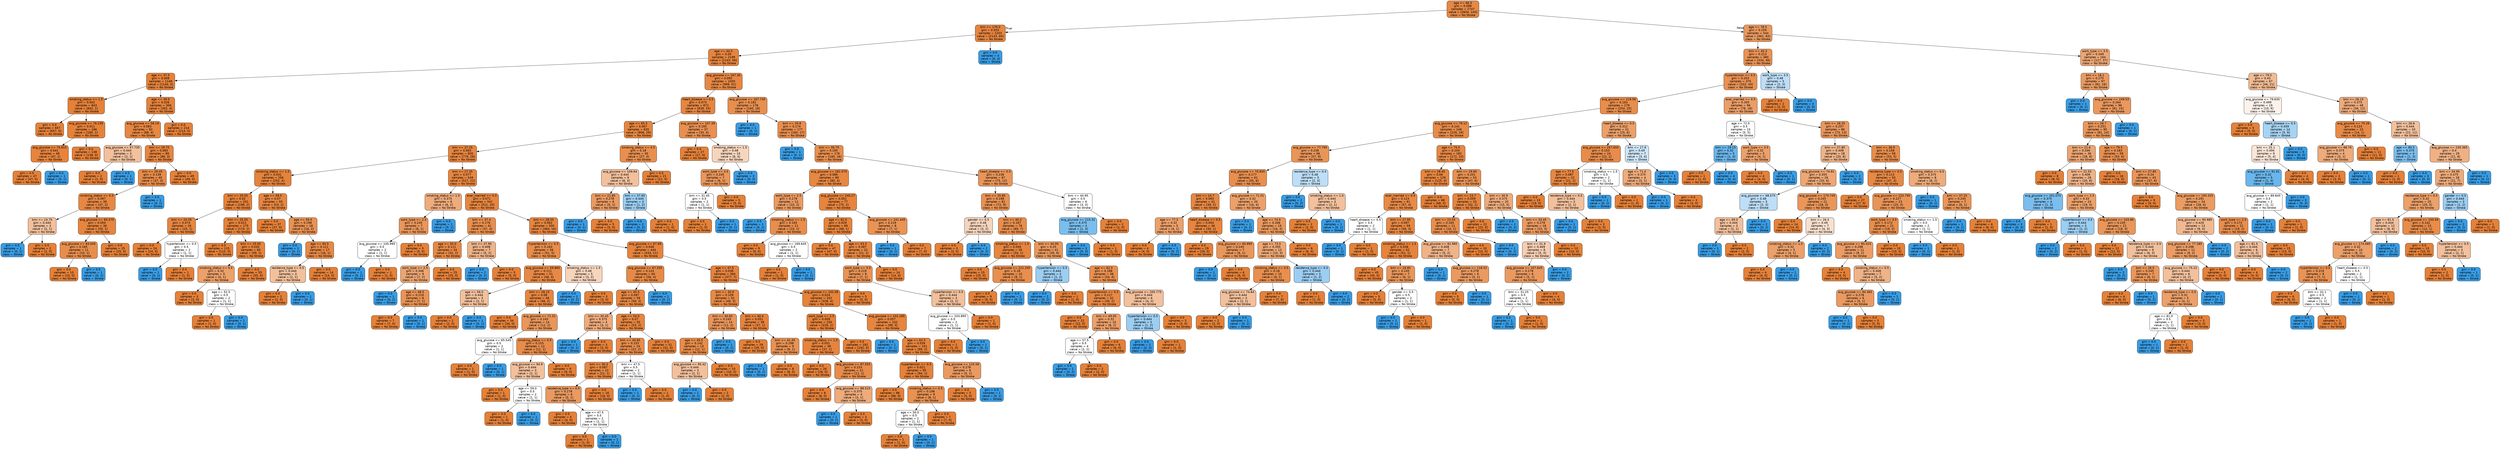 digraph Tree {
node [shape=box, style="filled, rounded", color="black", fontname="helvetica"] ;
edge [fontname="helvetica"] ;
0 [label="age <= 66.5\ngini = 0.099\nsamples = 2747\nvalue = [2604, 143]\nclass = No Stroke", fillcolor="#e68844"] ;
1 [label="bmi <= 176.0\ngini = 0.053\nsamples = 2203\nvalue = [2143, 60]\nclass = No Stroke", fillcolor="#e6853f"] ;
0 -> 1 [labeldistance=2.5, labelangle=45, headlabel="True"] ;
2 [label="age <= 44.5\ngini = 0.05\nsamples = 2199\nvalue = [2143, 56]\nclass = No Stroke", fillcolor="#e6843e"] ;
1 -> 2 ;
3 [label="age <= 37.5\ngini = 0.009\nsamples = 1149\nvalue = [1144, 5]\nclass = No Stroke", fillcolor="#e5823a"] ;
2 -> 3 ;
4 [label="smoking_status <= 1.5\ngini = 0.002\nsamples = 843\nvalue = [842, 1]\nclass = No Stroke", fillcolor="#e58139"] ;
3 -> 4 ;
5 [label="gini = 0.0\nsamples = 657\nvalue = [657, 0]\nclass = No Stroke", fillcolor="#e58139"] ;
4 -> 5 ;
6 [label="avg_glucose <= 76.235\ngini = 0.011\nsamples = 186\nvalue = [185, 1]\nclass = No Stroke", fillcolor="#e5823a"] ;
4 -> 6 ;
7 [label="avg_glucose <= 75.815\ngini = 0.041\nsamples = 48\nvalue = [47, 1]\nclass = No Stroke", fillcolor="#e6843d"] ;
6 -> 7 ;
8 [label="gini = 0.0\nsamples = 47\nvalue = [47, 0]\nclass = No Stroke", fillcolor="#e58139"] ;
7 -> 8 ;
9 [label="gini = 0.0\nsamples = 1\nvalue = [0, 1]\nclass = Stroke", fillcolor="#399de5"] ;
7 -> 9 ;
10 [label="gini = 0.0\nsamples = 138\nvalue = [138, 0]\nclass = No Stroke", fillcolor="#e58139"] ;
6 -> 10 ;
11 [label="age <= 39.5\ngini = 0.026\nsamples = 306\nvalue = [302, 4]\nclass = No Stroke", fillcolor="#e5833c"] ;
3 -> 11 ;
12 [label="avg_glucose <= 58.19\ngini = 0.083\nsamples = 92\nvalue = [88, 4]\nclass = No Stroke", fillcolor="#e68742"] ;
11 -> 12 ;
13 [label="avg_glucose <= 57.735\ngini = 0.444\nsamples = 3\nvalue = [2, 1]\nclass = No Stroke", fillcolor="#f2c09c"] ;
12 -> 13 ;
14 [label="gini = 0.0\nsamples = 2\nvalue = [2, 0]\nclass = No Stroke", fillcolor="#e58139"] ;
13 -> 14 ;
15 [label="gini = 0.0\nsamples = 1\nvalue = [0, 1]\nclass = Stroke", fillcolor="#399de5"] ;
13 -> 15 ;
16 [label="bmi <= 29.75\ngini = 0.065\nsamples = 89\nvalue = [86, 3]\nclass = No Stroke", fillcolor="#e68540"] ;
12 -> 16 ;
17 [label="bmi <= 29.45\ngini = 0.139\nsamples = 40\nvalue = [37, 3]\nclass = No Stroke", fillcolor="#e78b49"] ;
16 -> 17 ;
18 [label="smoking_status <= 0.5\ngini = 0.097\nsamples = 39\nvalue = [37, 2]\nclass = No Stroke", fillcolor="#e68844"] ;
17 -> 18 ;
19 [label="bmi <= 24.75\ngini = 0.444\nsamples = 3\nvalue = [2, 1]\nclass = No Stroke", fillcolor="#f2c09c"] ;
18 -> 19 ;
20 [label="gini = 0.0\nsamples = 1\nvalue = [0, 1]\nclass = Stroke", fillcolor="#399de5"] ;
19 -> 20 ;
21 [label="gini = 0.0\nsamples = 2\nvalue = [2, 0]\nclass = No Stroke", fillcolor="#e58139"] ;
19 -> 21 ;
22 [label="avg_glucose <= 83.375\ngini = 0.054\nsamples = 36\nvalue = [35, 1]\nclass = No Stroke", fillcolor="#e6853f"] ;
18 -> 22 ;
23 [label="avg_glucose <= 83.045\ngini = 0.165\nsamples = 11\nvalue = [10, 1]\nclass = No Stroke", fillcolor="#e88e4d"] ;
22 -> 23 ;
24 [label="gini = 0.0\nsamples = 10\nvalue = [10, 0]\nclass = No Stroke", fillcolor="#e58139"] ;
23 -> 24 ;
25 [label="gini = 0.0\nsamples = 1\nvalue = [0, 1]\nclass = Stroke", fillcolor="#399de5"] ;
23 -> 25 ;
26 [label="gini = 0.0\nsamples = 25\nvalue = [25, 0]\nclass = No Stroke", fillcolor="#e58139"] ;
22 -> 26 ;
27 [label="gini = 0.0\nsamples = 1\nvalue = [0, 1]\nclass = Stroke", fillcolor="#399de5"] ;
17 -> 27 ;
28 [label="gini = 0.0\nsamples = 49\nvalue = [49, 0]\nclass = No Stroke", fillcolor="#e58139"] ;
16 -> 28 ;
29 [label="gini = 0.0\nsamples = 214\nvalue = [214, 0]\nclass = No Stroke", fillcolor="#e58139"] ;
11 -> 29 ;
30 [label="avg_glucose <= 167.36\ngini = 0.092\nsamples = 1050\nvalue = [999, 51]\nclass = No Stroke", fillcolor="#e68743"] ;
2 -> 30 ;
31 [label="heart_disease <= 0.5\ngini = 0.073\nsamples = 872\nvalue = [839, 33]\nclass = No Stroke", fillcolor="#e68641"] ;
30 -> 31 ;
32 [label="age <= 65.5\ngini = 0.067\nsamples = 835\nvalue = [806, 29]\nclass = No Stroke", fillcolor="#e68640"] ;
31 -> 32 ;
33 [label="bmi <= 27.25\ngini = 0.063\nsamples = 805\nvalue = [779, 26]\nclass = No Stroke", fillcolor="#e68540"] ;
32 -> 33 ;
34 [label="smoking_status <= 1.5\ngini = 0.031\nsamples = 256\nvalue = [252, 4]\nclass = No Stroke", fillcolor="#e5833c"] ;
33 -> 34 ;
35 [label="bmi <= 20.55\ngini = 0.02\nsamples = 201\nvalue = [199, 2]\nclass = No Stroke", fillcolor="#e5823b"] ;
34 -> 35 ;
36 [label="bmi <= 20.35\ngini = 0.074\nsamples = 26\nvalue = [25, 1]\nclass = No Stroke", fillcolor="#e68641"] ;
35 -> 36 ;
37 [label="gini = 0.0\nsamples = 24\nvalue = [24, 0]\nclass = No Stroke", fillcolor="#e58139"] ;
36 -> 37 ;
38 [label="hypertension <= 0.5\ngini = 0.5\nsamples = 2\nvalue = [1, 1]\nclass = No Stroke", fillcolor="#ffffff"] ;
36 -> 38 ;
39 [label="gini = 0.0\nsamples = 1\nvalue = [0, 1]\nclass = Stroke", fillcolor="#399de5"] ;
38 -> 39 ;
40 [label="gini = 0.0\nsamples = 1\nvalue = [1, 0]\nclass = No Stroke", fillcolor="#e58139"] ;
38 -> 40 ;
41 [label="bmi <= 25.55\ngini = 0.011\nsamples = 175\nvalue = [174, 1]\nclass = No Stroke", fillcolor="#e5823a"] ;
35 -> 41 ;
42 [label="gini = 0.0\nsamples = 115\nvalue = [115, 0]\nclass = No Stroke", fillcolor="#e58139"] ;
41 -> 42 ;
43 [label="bmi <= 25.65\ngini = 0.033\nsamples = 60\nvalue = [59, 1]\nclass = No Stroke", fillcolor="#e5833c"] ;
41 -> 43 ;
44 [label="smoking_status <= 0.5\ngini = 0.32\nsamples = 5\nvalue = [4, 1]\nclass = No Stroke", fillcolor="#eca06a"] ;
43 -> 44 ;
45 [label="gini = 0.0\nsamples = 3\nvalue = [3, 0]\nclass = No Stroke", fillcolor="#e58139"] ;
44 -> 45 ;
46 [label="age <= 52.5\ngini = 0.5\nsamples = 2\nvalue = [1, 1]\nclass = No Stroke", fillcolor="#ffffff"] ;
44 -> 46 ;
47 [label="gini = 0.0\nsamples = 1\nvalue = [1, 0]\nclass = No Stroke", fillcolor="#e58139"] ;
46 -> 47 ;
48 [label="gini = 0.0\nsamples = 1\nvalue = [0, 1]\nclass = Stroke", fillcolor="#399de5"] ;
46 -> 48 ;
49 [label="gini = 0.0\nsamples = 55\nvalue = [55, 0]\nclass = No Stroke", fillcolor="#e58139"] ;
43 -> 49 ;
50 [label="age <= 58.5\ngini = 0.07\nsamples = 55\nvalue = [53, 2]\nclass = No Stroke", fillcolor="#e68640"] ;
34 -> 50 ;
51 [label="gini = 0.0\nsamples = 37\nvalue = [37, 0]\nclass = No Stroke", fillcolor="#e58139"] ;
50 -> 51 ;
52 [label="age <= 59.5\ngini = 0.198\nsamples = 18\nvalue = [16, 2]\nclass = No Stroke", fillcolor="#e89152"] ;
50 -> 52 ;
53 [label="gini = 0.0\nsamples = 1\nvalue = [0, 1]\nclass = Stroke", fillcolor="#399de5"] ;
52 -> 53 ;
54 [label="age <= 60.5\ngini = 0.111\nsamples = 17\nvalue = [16, 1]\nclass = No Stroke", fillcolor="#e78945"] ;
52 -> 54 ;
55 [label="residence_type <= 0.5\ngini = 0.444\nsamples = 3\nvalue = [2, 1]\nclass = No Stroke", fillcolor="#f2c09c"] ;
54 -> 55 ;
56 [label="gini = 0.0\nsamples = 2\nvalue = [2, 0]\nclass = No Stroke", fillcolor="#e58139"] ;
55 -> 56 ;
57 [label="gini = 0.0\nsamples = 1\nvalue = [0, 1]\nclass = Stroke", fillcolor="#399de5"] ;
55 -> 57 ;
58 [label="gini = 0.0\nsamples = 14\nvalue = [14, 0]\nclass = No Stroke", fillcolor="#e58139"] ;
54 -> 58 ;
59 [label="bmi <= 27.35\ngini = 0.077\nsamples = 549\nvalue = [527, 22]\nclass = No Stroke", fillcolor="#e68641"] ;
33 -> 59 ;
60 [label="smoking_status <= 1.5\ngini = 0.375\nsamples = 8\nvalue = [6, 2]\nclass = No Stroke", fillcolor="#eeab7b"] ;
59 -> 60 ;
61 [label="work_type <= 2.5\ngini = 0.245\nsamples = 7\nvalue = [6, 1]\nclass = No Stroke", fillcolor="#e9965a"] ;
60 -> 61 ;
62 [label="avg_glucose <= 105.995\ngini = 0.5\nsamples = 2\nvalue = [1, 1]\nclass = No Stroke", fillcolor="#ffffff"] ;
61 -> 62 ;
63 [label="gini = 0.0\nsamples = 1\nvalue = [0, 1]\nclass = Stroke", fillcolor="#399de5"] ;
62 -> 63 ;
64 [label="gini = 0.0\nsamples = 1\nvalue = [1, 0]\nclass = No Stroke", fillcolor="#e58139"] ;
62 -> 64 ;
65 [label="gini = 0.0\nsamples = 5\nvalue = [5, 0]\nclass = No Stroke", fillcolor="#e58139"] ;
61 -> 65 ;
66 [label="gini = 0.0\nsamples = 1\nvalue = [0, 1]\nclass = Stroke", fillcolor="#399de5"] ;
60 -> 66 ;
67 [label="ever_married <= 0.5\ngini = 0.071\nsamples = 541\nvalue = [521, 20]\nclass = No Stroke", fillcolor="#e68641"] ;
59 -> 67 ;
68 [label="bmi <= 37.4\ngini = 0.176\nsamples = 41\nvalue = [37, 4]\nclass = No Stroke", fillcolor="#e88f4e"] ;
67 -> 68 ;
69 [label="age <= 50.0\ngini = 0.111\nsamples = 34\nvalue = [32, 2]\nclass = No Stroke", fillcolor="#e78945"] ;
68 -> 69 ;
70 [label="work_type <= 2.5\ngini = 0.346\nsamples = 9\nvalue = [7, 2]\nclass = No Stroke", fillcolor="#eca572"] ;
69 -> 70 ;
71 [label="gini = 0.0\nsamples = 1\nvalue = [0, 1]\nclass = Stroke", fillcolor="#399de5"] ;
70 -> 71 ;
72 [label="age <= 48.5\ngini = 0.219\nsamples = 8\nvalue = [7, 1]\nclass = No Stroke", fillcolor="#e99355"] ;
70 -> 72 ;
73 [label="gini = 0.0\nsamples = 7\nvalue = [7, 0]\nclass = No Stroke", fillcolor="#e58139"] ;
72 -> 73 ;
74 [label="gini = 0.0\nsamples = 1\nvalue = [0, 1]\nclass = Stroke", fillcolor="#399de5"] ;
72 -> 74 ;
75 [label="gini = 0.0\nsamples = 25\nvalue = [25, 0]\nclass = No Stroke", fillcolor="#e58139"] ;
69 -> 75 ;
76 [label="bmi <= 37.95\ngini = 0.408\nsamples = 7\nvalue = [5, 2]\nclass = No Stroke", fillcolor="#efb388"] ;
68 -> 76 ;
77 [label="gini = 0.0\nsamples = 2\nvalue = [0, 2]\nclass = Stroke", fillcolor="#399de5"] ;
76 -> 77 ;
78 [label="gini = 0.0\nsamples = 5\nvalue = [5, 0]\nclass = No Stroke", fillcolor="#e58139"] ;
76 -> 78 ;
79 [label="bmi <= 28.55\ngini = 0.062\nsamples = 500\nvalue = [484, 16]\nclass = No Stroke", fillcolor="#e68540"] ;
67 -> 79 ;
80 [label="hypertension <= 0.5\ngini = 0.163\nsamples = 56\nvalue = [51, 5]\nclass = No Stroke", fillcolor="#e88d4c"] ;
79 -> 80 ;
81 [label="avg_glucose <= 59.865\ngini = 0.111\nsamples = 51\nvalue = [48, 3]\nclass = No Stroke", fillcolor="#e78945"] ;
80 -> 81 ;
82 [label="age <= 56.0\ngini = 0.444\nsamples = 3\nvalue = [2, 1]\nclass = No Stroke", fillcolor="#f2c09c"] ;
81 -> 82 ;
83 [label="gini = 0.0\nsamples = 2\nvalue = [2, 0]\nclass = No Stroke", fillcolor="#e58139"] ;
82 -> 83 ;
84 [label="gini = 0.0\nsamples = 1\nvalue = [0, 1]\nclass = Stroke", fillcolor="#399de5"] ;
82 -> 84 ;
85 [label="bmi <= 28.15\ngini = 0.08\nsamples = 48\nvalue = [46, 2]\nclass = No Stroke", fillcolor="#e68642"] ;
81 -> 85 ;
86 [label="gini = 0.0\nsamples = 34\nvalue = [34, 0]\nclass = No Stroke", fillcolor="#e58139"] ;
85 -> 86 ;
87 [label="avg_glucose <= 71.31\ngini = 0.245\nsamples = 14\nvalue = [12, 2]\nclass = No Stroke", fillcolor="#e9965a"] ;
85 -> 87 ;
88 [label="avg_glucose <= 65.545\ngini = 0.5\nsamples = 2\nvalue = [1, 1]\nclass = No Stroke", fillcolor="#ffffff"] ;
87 -> 88 ;
89 [label="gini = 0.0\nsamples = 1\nvalue = [1, 0]\nclass = No Stroke", fillcolor="#e58139"] ;
88 -> 89 ;
90 [label="gini = 0.0\nsamples = 1\nvalue = [0, 1]\nclass = Stroke", fillcolor="#399de5"] ;
88 -> 90 ;
91 [label="smoking_status <= 0.5\ngini = 0.153\nsamples = 12\nvalue = [11, 1]\nclass = No Stroke", fillcolor="#e78c4b"] ;
87 -> 91 ;
92 [label="avg_glucose <= 94.9\ngini = 0.444\nsamples = 3\nvalue = [2, 1]\nclass = No Stroke", fillcolor="#f2c09c"] ;
91 -> 92 ;
93 [label="gini = 0.0\nsamples = 1\nvalue = [1, 0]\nclass = No Stroke", fillcolor="#e58139"] ;
92 -> 93 ;
94 [label="age <= 59.0\ngini = 0.5\nsamples = 2\nvalue = [1, 1]\nclass = No Stroke", fillcolor="#ffffff"] ;
92 -> 94 ;
95 [label="gini = 0.0\nsamples = 1\nvalue = [1, 0]\nclass = No Stroke", fillcolor="#e58139"] ;
94 -> 95 ;
96 [label="gini = 0.0\nsamples = 1\nvalue = [0, 1]\nclass = Stroke", fillcolor="#399de5"] ;
94 -> 96 ;
97 [label="gini = 0.0\nsamples = 9\nvalue = [9, 0]\nclass = No Stroke", fillcolor="#e58139"] ;
91 -> 97 ;
98 [label="smoking_status <= 1.5\ngini = 0.48\nsamples = 5\nvalue = [3, 2]\nclass = No Stroke", fillcolor="#f6d5bd"] ;
80 -> 98 ;
99 [label="gini = 0.0\nsamples = 2\nvalue = [0, 2]\nclass = Stroke", fillcolor="#399de5"] ;
98 -> 99 ;
100 [label="gini = 0.0\nsamples = 3\nvalue = [3, 0]\nclass = No Stroke", fillcolor="#e58139"] ;
98 -> 100 ;
101 [label="avg_glucose <= 67.69\ngini = 0.048\nsamples = 444\nvalue = [433, 11]\nclass = No Stroke", fillcolor="#e6843e"] ;
79 -> 101 ;
102 [label="avg_glucose <= 67.335\ngini = 0.124\nsamples = 60\nvalue = [56, 4]\nclass = No Stroke", fillcolor="#e78a47"] ;
101 -> 102 ;
103 [label="age <= 45.5\ngini = 0.097\nsamples = 59\nvalue = [56, 3]\nclass = No Stroke", fillcolor="#e68844"] ;
102 -> 103 ;
104 [label="bmi <= 30.45\ngini = 0.375\nsamples = 4\nvalue = [3, 1]\nclass = No Stroke", fillcolor="#eeab7b"] ;
103 -> 104 ;
105 [label="gini = 0.0\nsamples = 1\nvalue = [0, 1]\nclass = Stroke", fillcolor="#399de5"] ;
104 -> 105 ;
106 [label="gini = 0.0\nsamples = 3\nvalue = [3, 0]\nclass = No Stroke", fillcolor="#e58139"] ;
104 -> 106 ;
107 [label="age <= 54.0\ngini = 0.07\nsamples = 55\nvalue = [53, 2]\nclass = No Stroke", fillcolor="#e68640"] ;
103 -> 107 ;
108 [label="bmi <= 40.65\ngini = 0.153\nsamples = 24\nvalue = [22, 2]\nclass = No Stroke", fillcolor="#e78c4b"] ;
107 -> 108 ;
109 [label="bmi <= 30.3\ngini = 0.087\nsamples = 22\nvalue = [21, 1]\nclass = No Stroke", fillcolor="#e68742"] ;
108 -> 109 ;
110 [label="residence_type <= 0.5\ngini = 0.278\nsamples = 6\nvalue = [5, 1]\nclass = No Stroke", fillcolor="#ea9a61"] ;
109 -> 110 ;
111 [label="gini = 0.0\nsamples = 4\nvalue = [4, 0]\nclass = No Stroke", fillcolor="#e58139"] ;
110 -> 111 ;
112 [label="age <= 47.5\ngini = 0.5\nsamples = 2\nvalue = [1, 1]\nclass = No Stroke", fillcolor="#ffffff"] ;
110 -> 112 ;
113 [label="gini = 0.0\nsamples = 1\nvalue = [1, 0]\nclass = No Stroke", fillcolor="#e58139"] ;
112 -> 113 ;
114 [label="gini = 0.0\nsamples = 1\nvalue = [0, 1]\nclass = Stroke", fillcolor="#399de5"] ;
112 -> 114 ;
115 [label="gini = 0.0\nsamples = 16\nvalue = [16, 0]\nclass = No Stroke", fillcolor="#e58139"] ;
109 -> 115 ;
116 [label="bmi <= 47.5\ngini = 0.5\nsamples = 2\nvalue = [1, 1]\nclass = No Stroke", fillcolor="#ffffff"] ;
108 -> 116 ;
117 [label="gini = 0.0\nsamples = 1\nvalue = [0, 1]\nclass = Stroke", fillcolor="#399de5"] ;
116 -> 117 ;
118 [label="gini = 0.0\nsamples = 1\nvalue = [1, 0]\nclass = No Stroke", fillcolor="#e58139"] ;
116 -> 118 ;
119 [label="gini = 0.0\nsamples = 31\nvalue = [31, 0]\nclass = No Stroke", fillcolor="#e58139"] ;
107 -> 119 ;
120 [label="gini = 0.0\nsamples = 1\nvalue = [0, 1]\nclass = Stroke", fillcolor="#399de5"] ;
102 -> 120 ;
121 [label="age <= 47.5\ngini = 0.036\nsamples = 384\nvalue = [377, 7]\nclass = No Stroke", fillcolor="#e5833d"] ;
101 -> 121 ;
122 [label="bmi <= 30.9\ngini = 0.109\nsamples = 52\nvalue = [49, 3]\nclass = No Stroke", fillcolor="#e78945"] ;
121 -> 122 ;
123 [label="bmi <= 30.65\ngini = 0.245\nsamples = 14\nvalue = [12, 2]\nclass = No Stroke", fillcolor="#e9965a"] ;
122 -> 123 ;
124 [label="age <= 45.5\ngini = 0.142\nsamples = 13\nvalue = [12, 1]\nclass = No Stroke", fillcolor="#e78c49"] ;
123 -> 124 ;
125 [label="avg_glucose <= 95.42\ngini = 0.444\nsamples = 3\nvalue = [2, 1]\nclass = No Stroke", fillcolor="#f2c09c"] ;
124 -> 125 ;
126 [label="gini = 0.0\nsamples = 1\nvalue = [0, 1]\nclass = Stroke", fillcolor="#399de5"] ;
125 -> 126 ;
127 [label="gini = 0.0\nsamples = 2\nvalue = [2, 0]\nclass = No Stroke", fillcolor="#e58139"] ;
125 -> 127 ;
128 [label="gini = 0.0\nsamples = 10\nvalue = [10, 0]\nclass = No Stroke", fillcolor="#e58139"] ;
124 -> 128 ;
129 [label="gini = 0.0\nsamples = 1\nvalue = [0, 1]\nclass = Stroke", fillcolor="#399de5"] ;
123 -> 129 ;
130 [label="bmi <= 40.4\ngini = 0.051\nsamples = 38\nvalue = [37, 1]\nclass = No Stroke", fillcolor="#e6843e"] ;
122 -> 130 ;
131 [label="gini = 0.0\nsamples = 29\nvalue = [29, 0]\nclass = No Stroke", fillcolor="#e58139"] ;
130 -> 131 ;
132 [label="bmi <= 41.45\ngini = 0.198\nsamples = 9\nvalue = [8, 1]\nclass = No Stroke", fillcolor="#e89152"] ;
130 -> 132 ;
133 [label="gini = 0.0\nsamples = 1\nvalue = [0, 1]\nclass = Stroke", fillcolor="#399de5"] ;
132 -> 133 ;
134 [label="gini = 0.0\nsamples = 8\nvalue = [8, 0]\nclass = No Stroke", fillcolor="#e58139"] ;
132 -> 134 ;
135 [label="avg_glucose <= 102.08\ngini = 0.024\nsamples = 332\nvalue = [328, 4]\nclass = No Stroke", fillcolor="#e5833b"] ;
121 -> 135 ;
136 [label="work_type <= 2.5\ngini = 0.009\nsamples = 230\nvalue = [229, 1]\nclass = No Stroke", fillcolor="#e5823a"] ;
135 -> 136 ;
137 [label="smoking_status <= 1.5\ngini = 0.051\nsamples = 38\nvalue = [37, 1]\nclass = No Stroke", fillcolor="#e6843e"] ;
136 -> 137 ;
138 [label="gini = 0.0\nsamples = 26\nvalue = [26, 0]\nclass = No Stroke", fillcolor="#e58139"] ;
137 -> 138 ;
139 [label="avg_glucose <= 87.555\ngini = 0.153\nsamples = 12\nvalue = [11, 1]\nclass = No Stroke", fillcolor="#e78c4b"] ;
137 -> 139 ;
140 [label="gini = 0.0\nsamples = 8\nvalue = [8, 0]\nclass = No Stroke", fillcolor="#e58139"] ;
139 -> 140 ;
141 [label="avg_glucose <= 88.515\ngini = 0.375\nsamples = 4\nvalue = [3, 1]\nclass = No Stroke", fillcolor="#eeab7b"] ;
139 -> 141 ;
142 [label="gini = 0.0\nsamples = 1\nvalue = [0, 1]\nclass = Stroke", fillcolor="#399de5"] ;
141 -> 142 ;
143 [label="gini = 0.0\nsamples = 3\nvalue = [3, 0]\nclass = No Stroke", fillcolor="#e58139"] ;
141 -> 143 ;
144 [label="gini = 0.0\nsamples = 192\nvalue = [192, 0]\nclass = No Stroke", fillcolor="#e58139"] ;
136 -> 144 ;
145 [label="avg_glucose <= 102.185\ngini = 0.057\nsamples = 102\nvalue = [99, 3]\nclass = No Stroke", fillcolor="#e6853f"] ;
135 -> 145 ;
146 [label="gini = 0.0\nsamples = 1\nvalue = [0, 1]\nclass = Stroke", fillcolor="#399de5"] ;
145 -> 146 ;
147 [label="age <= 62.5\ngini = 0.039\nsamples = 101\nvalue = [99, 2]\nclass = No Stroke", fillcolor="#e6843d"] ;
145 -> 147 ;
148 [label="hypertension <= 0.5\ngini = 0.021\nsamples = 95\nvalue = [94, 1]\nclass = No Stroke", fillcolor="#e5823b"] ;
147 -> 148 ;
149 [label="gini = 0.0\nsamples = 86\nvalue = [86, 0]\nclass = No Stroke", fillcolor="#e58139"] ;
148 -> 149 ;
150 [label="smoking_status <= 0.5\ngini = 0.198\nsamples = 9\nvalue = [8, 1]\nclass = No Stroke", fillcolor="#e89152"] ;
148 -> 150 ;
151 [label="age <= 50.0\ngini = 0.5\nsamples = 2\nvalue = [1, 1]\nclass = No Stroke", fillcolor="#ffffff"] ;
150 -> 151 ;
152 [label="gini = 0.0\nsamples = 1\nvalue = [1, 0]\nclass = No Stroke", fillcolor="#e58139"] ;
151 -> 152 ;
153 [label="gini = 0.0\nsamples = 1\nvalue = [0, 1]\nclass = Stroke", fillcolor="#399de5"] ;
151 -> 153 ;
154 [label="gini = 0.0\nsamples = 7\nvalue = [7, 0]\nclass = No Stroke", fillcolor="#e58139"] ;
150 -> 154 ;
155 [label="avg_glucose <= 125.58\ngini = 0.278\nsamples = 6\nvalue = [5, 1]\nclass = No Stroke", fillcolor="#ea9a61"] ;
147 -> 155 ;
156 [label="gini = 0.0\nsamples = 5\nvalue = [5, 0]\nclass = No Stroke", fillcolor="#e58139"] ;
155 -> 156 ;
157 [label="gini = 0.0\nsamples = 1\nvalue = [0, 1]\nclass = Stroke", fillcolor="#399de5"] ;
155 -> 157 ;
158 [label="smoking_status <= 0.5\ngini = 0.18\nsamples = 30\nvalue = [27, 3]\nclass = No Stroke", fillcolor="#e88f4f"] ;
32 -> 158 ;
159 [label="avg_glucose <= 109.64\ngini = 0.444\nsamples = 9\nvalue = [6, 3]\nclass = No Stroke", fillcolor="#f2c09c"] ;
158 -> 159 ;
160 [label="bmi <= 21.85\ngini = 0.278\nsamples = 6\nvalue = [5, 1]\nclass = No Stroke", fillcolor="#ea9a61"] ;
159 -> 160 ;
161 [label="gini = 0.0\nsamples = 1\nvalue = [0, 1]\nclass = Stroke", fillcolor="#399de5"] ;
160 -> 161 ;
162 [label="gini = 0.0\nsamples = 5\nvalue = [5, 0]\nclass = No Stroke", fillcolor="#e58139"] ;
160 -> 162 ;
163 [label="bmi <= 37.65\ngini = 0.444\nsamples = 3\nvalue = [1, 2]\nclass = Stroke", fillcolor="#9ccef2"] ;
159 -> 163 ;
164 [label="gini = 0.0\nsamples = 2\nvalue = [0, 2]\nclass = Stroke", fillcolor="#399de5"] ;
163 -> 164 ;
165 [label="gini = 0.0\nsamples = 1\nvalue = [1, 0]\nclass = No Stroke", fillcolor="#e58139"] ;
163 -> 165 ;
166 [label="gini = 0.0\nsamples = 21\nvalue = [21, 0]\nclass = No Stroke", fillcolor="#e58139"] ;
158 -> 166 ;
167 [label="avg_glucose <= 107.39\ngini = 0.193\nsamples = 37\nvalue = [33, 4]\nclass = No Stroke", fillcolor="#e89051"] ;
31 -> 167 ;
168 [label="gini = 0.0\nsamples = 27\nvalue = [27, 0]\nclass = No Stroke", fillcolor="#e58139"] ;
167 -> 168 ;
169 [label="smoking_status <= 1.5\ngini = 0.48\nsamples = 10\nvalue = [6, 4]\nclass = No Stroke", fillcolor="#f6d5bd"] ;
167 -> 169 ;
170 [label="work_type <= 3.5\ngini = 0.245\nsamples = 7\nvalue = [6, 1]\nclass = No Stroke", fillcolor="#e9965a"] ;
169 -> 170 ;
171 [label="bmi <= 31.45\ngini = 0.5\nsamples = 2\nvalue = [1, 1]\nclass = No Stroke", fillcolor="#ffffff"] ;
170 -> 171 ;
172 [label="gini = 0.0\nsamples = 1\nvalue = [1, 0]\nclass = No Stroke", fillcolor="#e58139"] ;
171 -> 172 ;
173 [label="gini = 0.0\nsamples = 1\nvalue = [0, 1]\nclass = Stroke", fillcolor="#399de5"] ;
171 -> 173 ;
174 [label="gini = 0.0\nsamples = 5\nvalue = [5, 0]\nclass = No Stroke", fillcolor="#e58139"] ;
170 -> 174 ;
175 [label="gini = 0.0\nsamples = 3\nvalue = [0, 3]\nclass = Stroke", fillcolor="#399de5"] ;
169 -> 175 ;
176 [label="avg_glucose <= 167.735\ngini = 0.182\nsamples = 178\nvalue = [160, 18]\nclass = No Stroke", fillcolor="#e88f4f"] ;
30 -> 176 ;
177 [label="gini = 0.0\nsamples = 1\nvalue = [0, 1]\nclass = Stroke", fillcolor="#399de5"] ;
176 -> 177 ;
178 [label="bmi <= 20.8\ngini = 0.174\nsamples = 177\nvalue = [160, 17]\nclass = No Stroke", fillcolor="#e88e4e"] ;
176 -> 178 ;
179 [label="gini = 0.0\nsamples = 1\nvalue = [0, 1]\nclass = Stroke", fillcolor="#399de5"] ;
178 -> 179 ;
180 [label="bmi <= 35.75\ngini = 0.165\nsamples = 176\nvalue = [160, 16]\nclass = No Stroke", fillcolor="#e88e4d"] ;
178 -> 180 ;
181 [label="avg_glucose <= 181.575\ngini = 0.086\nsamples = 89\nvalue = [85, 4]\nclass = No Stroke", fillcolor="#e68742"] ;
180 -> 181 ;
182 [label="work_type <= 2.5\ngini = 0.278\nsamples = 12\nvalue = [10, 2]\nclass = No Stroke", fillcolor="#ea9a61"] ;
181 -> 182 ;
183 [label="gini = 0.0\nsamples = 1\nvalue = [0, 1]\nclass = Stroke", fillcolor="#399de5"] ;
182 -> 183 ;
184 [label="smoking_status <= 1.5\ngini = 0.165\nsamples = 11\nvalue = [10, 1]\nclass = No Stroke", fillcolor="#e88e4d"] ;
182 -> 184 ;
185 [label="gini = 0.0\nsamples = 9\nvalue = [9, 0]\nclass = No Stroke", fillcolor="#e58139"] ;
184 -> 185 ;
186 [label="avg_glucose <= 169.645\ngini = 0.5\nsamples = 2\nvalue = [1, 1]\nclass = No Stroke", fillcolor="#ffffff"] ;
184 -> 186 ;
187 [label="gini = 0.0\nsamples = 1\nvalue = [1, 0]\nclass = No Stroke", fillcolor="#e58139"] ;
186 -> 187 ;
188 [label="gini = 0.0\nsamples = 1\nvalue = [0, 1]\nclass = Stroke", fillcolor="#399de5"] ;
186 -> 188 ;
189 [label="avg_glucose <= 240.27\ngini = 0.051\nsamples = 77\nvalue = [75, 2]\nclass = No Stroke", fillcolor="#e6843e"] ;
181 -> 189 ;
190 [label="age <= 62.0\ngini = 0.029\nsamples = 69\nvalue = [68, 1]\nclass = No Stroke", fillcolor="#e5833c"] ;
189 -> 190 ;
191 [label="gini = 0.0\nsamples = 47\nvalue = [47, 0]\nclass = No Stroke", fillcolor="#e58139"] ;
190 -> 191 ;
192 [label="age <= 63.5\ngini = 0.087\nsamples = 22\nvalue = [21, 1]\nclass = No Stroke", fillcolor="#e68742"] ;
190 -> 192 ;
193 [label="work_type <= 3.5\ngini = 0.219\nsamples = 8\nvalue = [7, 1]\nclass = No Stroke", fillcolor="#e99355"] ;
192 -> 193 ;
194 [label="gini = 0.0\nsamples = 5\nvalue = [5, 0]\nclass = No Stroke", fillcolor="#e58139"] ;
193 -> 194 ;
195 [label="hypertension <= 0.5\ngini = 0.444\nsamples = 3\nvalue = [2, 1]\nclass = No Stroke", fillcolor="#f2c09c"] ;
193 -> 195 ;
196 [label="avg_glucose <= 203.895\ngini = 0.5\nsamples = 2\nvalue = [1, 1]\nclass = No Stroke", fillcolor="#ffffff"] ;
195 -> 196 ;
197 [label="gini = 0.0\nsamples = 1\nvalue = [1, 0]\nclass = No Stroke", fillcolor="#e58139"] ;
196 -> 197 ;
198 [label="gini = 0.0\nsamples = 1\nvalue = [0, 1]\nclass = Stroke", fillcolor="#399de5"] ;
196 -> 198 ;
199 [label="gini = 0.0\nsamples = 1\nvalue = [1, 0]\nclass = No Stroke", fillcolor="#e58139"] ;
195 -> 199 ;
200 [label="gini = 0.0\nsamples = 14\nvalue = [14, 0]\nclass = No Stroke", fillcolor="#e58139"] ;
192 -> 200 ;
201 [label="avg_glucose <= 241.445\ngini = 0.219\nsamples = 8\nvalue = [7, 1]\nclass = No Stroke", fillcolor="#e99355"] ;
189 -> 201 ;
202 [label="gini = 0.0\nsamples = 1\nvalue = [0, 1]\nclass = Stroke", fillcolor="#399de5"] ;
201 -> 202 ;
203 [label="gini = 0.0\nsamples = 7\nvalue = [7, 0]\nclass = No Stroke", fillcolor="#e58139"] ;
201 -> 203 ;
204 [label="heart_disease <= 0.5\ngini = 0.238\nsamples = 87\nvalue = [75, 12]\nclass = No Stroke", fillcolor="#e99559"] ;
180 -> 204 ;
205 [label="bmi <= 35.85\ngini = 0.198\nsamples = 81\nvalue = [72, 9]\nclass = No Stroke", fillcolor="#e89152"] ;
204 -> 205 ;
206 [label="gender <= 0.5\ngini = 0.48\nsamples = 5\nvalue = [3, 2]\nclass = No Stroke", fillcolor="#f6d5bd"] ;
205 -> 206 ;
207 [label="gini = 0.0\nsamples = 3\nvalue = [3, 0]\nclass = No Stroke", fillcolor="#e58139"] ;
206 -> 207 ;
208 [label="gini = 0.0\nsamples = 2\nvalue = [0, 2]\nclass = Stroke", fillcolor="#399de5"] ;
206 -> 208 ;
209 [label="bmi <= 40.3\ngini = 0.167\nsamples = 76\nvalue = [69, 7]\nclass = No Stroke", fillcolor="#e88e4d"] ;
205 -> 209 ;
210 [label="smoking_status <= 1.5\ngini = 0.056\nsamples = 35\nvalue = [34, 1]\nclass = No Stroke", fillcolor="#e6853f"] ;
209 -> 210 ;
211 [label="gini = 0.0\nsamples = 25\nvalue = [25, 0]\nclass = No Stroke", fillcolor="#e58139"] ;
210 -> 211 ;
212 [label="avg_glucose <= 221.205\ngini = 0.18\nsamples = 10\nvalue = [9, 1]\nclass = No Stroke", fillcolor="#e88f4f"] ;
210 -> 212 ;
213 [label="gini = 0.0\nsamples = 9\nvalue = [9, 0]\nclass = No Stroke", fillcolor="#e58139"] ;
212 -> 213 ;
214 [label="gini = 0.0\nsamples = 1\nvalue = [0, 1]\nclass = Stroke", fillcolor="#399de5"] ;
212 -> 214 ;
215 [label="bmi <= 40.95\ngini = 0.25\nsamples = 41\nvalue = [35, 6]\nclass = No Stroke", fillcolor="#e9975b"] ;
209 -> 215 ;
216 [label="hypertension <= 0.5\ngini = 0.444\nsamples = 3\nvalue = [1, 2]\nclass = Stroke", fillcolor="#9ccef2"] ;
215 -> 216 ;
217 [label="gini = 0.0\nsamples = 2\nvalue = [0, 2]\nclass = Stroke", fillcolor="#399de5"] ;
216 -> 217 ;
218 [label="gini = 0.0\nsamples = 1\nvalue = [1, 0]\nclass = No Stroke", fillcolor="#e58139"] ;
216 -> 218 ;
219 [label="age <= 62.5\ngini = 0.188\nsamples = 38\nvalue = [34, 4]\nclass = No Stroke", fillcolor="#e89050"] ;
215 -> 219 ;
220 [label="hypertension <= 0.5\ngini = 0.117\nsamples = 32\nvalue = [30, 2]\nclass = No Stroke", fillcolor="#e78946"] ;
219 -> 220 ;
221 [label="gini = 0.0\nsamples = 22\nvalue = [22, 0]\nclass = No Stroke", fillcolor="#e58139"] ;
220 -> 221 ;
222 [label="bmi <= 49.05\ngini = 0.32\nsamples = 10\nvalue = [8, 2]\nclass = No Stroke", fillcolor="#eca06a"] ;
220 -> 222 ;
223 [label="age <= 57.5\ngini = 0.5\nsamples = 4\nvalue = [2, 2]\nclass = No Stroke", fillcolor="#ffffff"] ;
222 -> 223 ;
224 [label="gini = 0.0\nsamples = 2\nvalue = [0, 2]\nclass = Stroke", fillcolor="#399de5"] ;
223 -> 224 ;
225 [label="gini = 0.0\nsamples = 2\nvalue = [2, 0]\nclass = No Stroke", fillcolor="#e58139"] ;
223 -> 225 ;
226 [label="gini = 0.0\nsamples = 6\nvalue = [6, 0]\nclass = No Stroke", fillcolor="#e58139"] ;
222 -> 226 ;
227 [label="avg_glucose <= 205.775\ngini = 0.444\nsamples = 6\nvalue = [4, 2]\nclass = No Stroke", fillcolor="#f2c09c"] ;
219 -> 227 ;
228 [label="hypertension <= 0.5\ngini = 0.444\nsamples = 3\nvalue = [1, 2]\nclass = Stroke", fillcolor="#9ccef2"] ;
227 -> 228 ;
229 [label="gini = 0.0\nsamples = 2\nvalue = [0, 2]\nclass = Stroke", fillcolor="#399de5"] ;
228 -> 229 ;
230 [label="gini = 0.0\nsamples = 1\nvalue = [1, 0]\nclass = No Stroke", fillcolor="#e58139"] ;
228 -> 230 ;
231 [label="gini = 0.0\nsamples = 3\nvalue = [3, 0]\nclass = No Stroke", fillcolor="#e58139"] ;
227 -> 231 ;
232 [label="bmi <= 40.95\ngini = 0.5\nsamples = 6\nvalue = [3, 3]\nclass = No Stroke", fillcolor="#ffffff"] ;
204 -> 232 ;
233 [label="avg_glucose <= 215.32\ngini = 0.375\nsamples = 4\nvalue = [1, 3]\nclass = Stroke", fillcolor="#7bbeee"] ;
232 -> 233 ;
234 [label="gini = 0.0\nsamples = 3\nvalue = [0, 3]\nclass = Stroke", fillcolor="#399de5"] ;
233 -> 234 ;
235 [label="gini = 0.0\nsamples = 1\nvalue = [1, 0]\nclass = No Stroke", fillcolor="#e58139"] ;
233 -> 235 ;
236 [label="gini = 0.0\nsamples = 2\nvalue = [2, 0]\nclass = No Stroke", fillcolor="#e58139"] ;
232 -> 236 ;
237 [label="gini = 0.0\nsamples = 4\nvalue = [0, 4]\nclass = Stroke", fillcolor="#399de5"] ;
1 -> 237 ;
238 [label="age <= 78.5\ngini = 0.259\nsamples = 544\nvalue = [461, 83]\nclass = No Stroke", fillcolor="#ea985d"] ;
0 -> 238 [labeldistance=2.5, labelangle=-45, headlabel="False"] ;
239 [label="bmi <= 45.3\ngini = 0.213\nsamples = 380\nvalue = [334, 46]\nclass = No Stroke", fillcolor="#e99254"] ;
238 -> 239 ;
240 [label="hypertension <= 0.5\ngini = 0.203\nsamples = 375\nvalue = [332, 43]\nclass = No Stroke", fillcolor="#e89153"] ;
239 -> 240 ;
241 [label="avg_glucose <= 219.56\ngini = 0.163\nsamples = 279\nvalue = [254, 25]\nclass = No Stroke", fillcolor="#e88d4c"] ;
240 -> 241 ;
242 [label="avg_glucose <= 79.12\ngini = 0.141\nsamples = 248\nvalue = [229, 19]\nclass = No Stroke", fillcolor="#e78b49"] ;
241 -> 242 ;
243 [label="avg_glucose <= 77.795\ngini = 0.236\nsamples = 66\nvalue = [57, 9]\nclass = No Stroke", fillcolor="#e99558"] ;
242 -> 243 ;
244 [label="avg_glucose <= 70.835\ngini = 0.177\nsamples = 61\nvalue = [55, 6]\nclass = No Stroke", fillcolor="#e88f4f"] ;
243 -> 244 ;
245 [label="bmi <= 24.7\ngini = 0.093\nsamples = 41\nvalue = [39, 2]\nclass = No Stroke", fillcolor="#e68743"] ;
244 -> 245 ;
246 [label="age <= 77.5\ngini = 0.32\nsamples = 5\nvalue = [4, 1]\nclass = No Stroke", fillcolor="#eca06a"] ;
245 -> 246 ;
247 [label="gini = 0.0\nsamples = 4\nvalue = [4, 0]\nclass = No Stroke", fillcolor="#e58139"] ;
246 -> 247 ;
248 [label="gini = 0.0\nsamples = 1\nvalue = [0, 1]\nclass = Stroke", fillcolor="#399de5"] ;
246 -> 248 ;
249 [label="heart_disease <= 0.5\ngini = 0.054\nsamples = 36\nvalue = [35, 1]\nclass = No Stroke", fillcolor="#e6853f"] ;
245 -> 249 ;
250 [label="gini = 0.0\nsamples = 29\nvalue = [29, 0]\nclass = No Stroke", fillcolor="#e58139"] ;
249 -> 250 ;
251 [label="avg_glucose <= 60.895\ngini = 0.245\nsamples = 7\nvalue = [6, 1]\nclass = No Stroke", fillcolor="#e9965a"] ;
249 -> 251 ;
252 [label="gini = 0.0\nsamples = 1\nvalue = [0, 1]\nclass = Stroke", fillcolor="#399de5"] ;
251 -> 252 ;
253 [label="gini = 0.0\nsamples = 6\nvalue = [6, 0]\nclass = No Stroke", fillcolor="#e58139"] ;
251 -> 253 ;
254 [label="avg_glucose <= 71.01\ngini = 0.32\nsamples = 20\nvalue = [16, 4]\nclass = No Stroke", fillcolor="#eca06a"] ;
244 -> 254 ;
255 [label="gini = 0.0\nsamples = 1\nvalue = [0, 1]\nclass = Stroke", fillcolor="#399de5"] ;
254 -> 255 ;
256 [label="age <= 74.5\ngini = 0.266\nsamples = 19\nvalue = [16, 3]\nclass = No Stroke", fillcolor="#ea995e"] ;
254 -> 256 ;
257 [label="age <= 73.5\ngini = 0.355\nsamples = 13\nvalue = [10, 3]\nclass = No Stroke", fillcolor="#eda774"] ;
256 -> 257 ;
258 [label="smoking_status <= 0.5\ngini = 0.18\nsamples = 10\nvalue = [9, 1]\nclass = No Stroke", fillcolor="#e88f4f"] ;
257 -> 258 ;
259 [label="avg_glucose <= 74.64\ngini = 0.444\nsamples = 3\nvalue = [2, 1]\nclass = No Stroke", fillcolor="#f2c09c"] ;
258 -> 259 ;
260 [label="gini = 0.0\nsamples = 2\nvalue = [2, 0]\nclass = No Stroke", fillcolor="#e58139"] ;
259 -> 260 ;
261 [label="gini = 0.0\nsamples = 1\nvalue = [0, 1]\nclass = Stroke", fillcolor="#399de5"] ;
259 -> 261 ;
262 [label="gini = 0.0\nsamples = 7\nvalue = [7, 0]\nclass = No Stroke", fillcolor="#e58139"] ;
258 -> 262 ;
263 [label="residence_type <= 0.5\ngini = 0.444\nsamples = 3\nvalue = [1, 2]\nclass = Stroke", fillcolor="#9ccef2"] ;
257 -> 263 ;
264 [label="gini = 0.0\nsamples = 1\nvalue = [1, 0]\nclass = No Stroke", fillcolor="#e58139"] ;
263 -> 264 ;
265 [label="gini = 0.0\nsamples = 2\nvalue = [0, 2]\nclass = Stroke", fillcolor="#399de5"] ;
263 -> 265 ;
266 [label="gini = 0.0\nsamples = 6\nvalue = [6, 0]\nclass = No Stroke", fillcolor="#e58139"] ;
256 -> 266 ;
267 [label="residence_type <= 0.5\ngini = 0.48\nsamples = 5\nvalue = [2, 3]\nclass = Stroke", fillcolor="#bddef6"] ;
243 -> 267 ;
268 [label="gini = 0.0\nsamples = 2\nvalue = [0, 2]\nclass = Stroke", fillcolor="#399de5"] ;
267 -> 268 ;
269 [label="smoking_status <= 1.0\ngini = 0.444\nsamples = 3\nvalue = [2, 1]\nclass = No Stroke", fillcolor="#f2c09c"] ;
267 -> 269 ;
270 [label="gini = 0.0\nsamples = 2\nvalue = [2, 0]\nclass = No Stroke", fillcolor="#e58139"] ;
269 -> 270 ;
271 [label="gini = 0.0\nsamples = 1\nvalue = [0, 1]\nclass = Stroke", fillcolor="#399de5"] ;
269 -> 271 ;
272 [label="age <= 75.5\ngini = 0.104\nsamples = 182\nvalue = [172, 10]\nclass = No Stroke", fillcolor="#e78845"] ;
242 -> 272 ;
273 [label="bmi <= 28.45\ngini = 0.06\nsamples = 129\nvalue = [125, 4]\nclass = No Stroke", fillcolor="#e6853f"] ;
272 -> 273 ;
274 [label="ever_married <= 0.5\ngini = 0.123\nsamples = 61\nvalue = [57, 4]\nclass = No Stroke", fillcolor="#e78a47"] ;
273 -> 274 ;
275 [label="heart_disease <= 0.5\ngini = 0.5\nsamples = 2\nvalue = [1, 1]\nclass = No Stroke", fillcolor="#ffffff"] ;
274 -> 275 ;
276 [label="gini = 0.0\nsamples = 1\nvalue = [0, 1]\nclass = Stroke", fillcolor="#399de5"] ;
275 -> 276 ;
277 [label="gini = 0.0\nsamples = 1\nvalue = [1, 0]\nclass = No Stroke", fillcolor="#e58139"] ;
275 -> 277 ;
278 [label="bmi <= 27.95\ngini = 0.097\nsamples = 59\nvalue = [56, 3]\nclass = No Stroke", fillcolor="#e68844"] ;
274 -> 278 ;
279 [label="smoking_status <= 1.5\ngini = 0.038\nsamples = 52\nvalue = [51, 1]\nclass = No Stroke", fillcolor="#e6833d"] ;
278 -> 279 ;
280 [label="gini = 0.0\nsamples = 45\nvalue = [45, 0]\nclass = No Stroke", fillcolor="#e58139"] ;
279 -> 280 ;
281 [label="bmi <= 26.85\ngini = 0.245\nsamples = 7\nvalue = [6, 1]\nclass = No Stroke", fillcolor="#e9965a"] ;
279 -> 281 ;
282 [label="gini = 0.0\nsamples = 5\nvalue = [5, 0]\nclass = No Stroke", fillcolor="#e58139"] ;
281 -> 282 ;
283 [label="gender <= 0.5\ngini = 0.5\nsamples = 2\nvalue = [1, 1]\nclass = No Stroke", fillcolor="#ffffff"] ;
281 -> 283 ;
284 [label="gini = 0.0\nsamples = 1\nvalue = [0, 1]\nclass = Stroke", fillcolor="#399de5"] ;
283 -> 284 ;
285 [label="gini = 0.0\nsamples = 1\nvalue = [1, 0]\nclass = No Stroke", fillcolor="#e58139"] ;
283 -> 285 ;
286 [label="avg_glucose <= 82.985\ngini = 0.408\nsamples = 7\nvalue = [5, 2]\nclass = No Stroke", fillcolor="#efb388"] ;
278 -> 286 ;
287 [label="gini = 0.0\nsamples = 1\nvalue = [0, 1]\nclass = Stroke", fillcolor="#399de5"] ;
286 -> 287 ;
288 [label="avg_glucose <= 118.52\ngini = 0.278\nsamples = 6\nvalue = [5, 1]\nclass = No Stroke", fillcolor="#ea9a61"] ;
286 -> 288 ;
289 [label="gini = 0.0\nsamples = 5\nvalue = [5, 0]\nclass = No Stroke", fillcolor="#e58139"] ;
288 -> 289 ;
290 [label="gini = 0.0\nsamples = 1\nvalue = [0, 1]\nclass = Stroke", fillcolor="#399de5"] ;
288 -> 290 ;
291 [label="gini = 0.0\nsamples = 68\nvalue = [68, 0]\nclass = No Stroke", fillcolor="#e58139"] ;
273 -> 291 ;
292 [label="bmi <= 29.85\ngini = 0.201\nsamples = 53\nvalue = [47, 6]\nclass = No Stroke", fillcolor="#e89152"] ;
272 -> 292 ;
293 [label="bmi <= 23.7\ngini = 0.059\nsamples = 33\nvalue = [32, 1]\nclass = No Stroke", fillcolor="#e6853f"] ;
292 -> 293 ;
294 [label="bmi <= 23.55\ngini = 0.165\nsamples = 11\nvalue = [10, 1]\nclass = No Stroke", fillcolor="#e88e4d"] ;
293 -> 294 ;
295 [label="gini = 0.0\nsamples = 10\nvalue = [10, 0]\nclass = No Stroke", fillcolor="#e58139"] ;
294 -> 295 ;
296 [label="gini = 0.0\nsamples = 1\nvalue = [0, 1]\nclass = Stroke", fillcolor="#399de5"] ;
294 -> 296 ;
297 [label="gini = 0.0\nsamples = 22\nvalue = [22, 0]\nclass = No Stroke", fillcolor="#e58139"] ;
293 -> 297 ;
298 [label="bmi <= 30.9\ngini = 0.375\nsamples = 20\nvalue = [15, 5]\nclass = No Stroke", fillcolor="#eeab7b"] ;
292 -> 298 ;
299 [label="gini = 0.0\nsamples = 2\nvalue = [0, 2]\nclass = Stroke", fillcolor="#399de5"] ;
298 -> 299 ;
300 [label="bmi <= 33.45\ngini = 0.278\nsamples = 18\nvalue = [15, 3]\nclass = No Stroke", fillcolor="#ea9a61"] ;
298 -> 300 ;
301 [label="bmi <= 31.9\ngini = 0.469\nsamples = 8\nvalue = [5, 3]\nclass = No Stroke", fillcolor="#f5cdb0"] ;
300 -> 301 ;
302 [label="avg_glucose <= 107.645\ngini = 0.278\nsamples = 6\nvalue = [5, 1]\nclass = No Stroke", fillcolor="#ea9a61"] ;
301 -> 302 ;
303 [label="bmi <= 31.25\ngini = 0.5\nsamples = 2\nvalue = [1, 1]\nclass = No Stroke", fillcolor="#ffffff"] ;
302 -> 303 ;
304 [label="gini = 0.0\nsamples = 1\nvalue = [0, 1]\nclass = Stroke", fillcolor="#399de5"] ;
303 -> 304 ;
305 [label="gini = 0.0\nsamples = 1\nvalue = [1, 0]\nclass = No Stroke", fillcolor="#e58139"] ;
303 -> 305 ;
306 [label="gini = 0.0\nsamples = 4\nvalue = [4, 0]\nclass = No Stroke", fillcolor="#e58139"] ;
302 -> 306 ;
307 [label="gini = 0.0\nsamples = 2\nvalue = [0, 2]\nclass = Stroke", fillcolor="#399de5"] ;
301 -> 307 ;
308 [label="gini = 0.0\nsamples = 10\nvalue = [10, 0]\nclass = No Stroke", fillcolor="#e58139"] ;
300 -> 308 ;
309 [label="heart_disease <= 0.5\ngini = 0.312\nsamples = 31\nvalue = [25, 6]\nclass = No Stroke", fillcolor="#eb9f69"] ;
241 -> 309 ;
310 [label="avg_glucose <= 257.655\ngini = 0.153\nsamples = 24\nvalue = [22, 2]\nclass = No Stroke", fillcolor="#e78c4b"] ;
309 -> 310 ;
311 [label="age <= 77.5\ngini = 0.087\nsamples = 22\nvalue = [21, 1]\nclass = No Stroke", fillcolor="#e68742"] ;
310 -> 311 ;
312 [label="gini = 0.0\nsamples = 19\nvalue = [19, 0]\nclass = No Stroke", fillcolor="#e58139"] ;
311 -> 312 ;
313 [label="residence_type <= 0.5\ngini = 0.444\nsamples = 3\nvalue = [2, 1]\nclass = No Stroke", fillcolor="#f2c09c"] ;
311 -> 313 ;
314 [label="gini = 0.0\nsamples = 1\nvalue = [0, 1]\nclass = Stroke", fillcolor="#399de5"] ;
313 -> 314 ;
315 [label="gini = 0.0\nsamples = 2\nvalue = [2, 0]\nclass = No Stroke", fillcolor="#e58139"] ;
313 -> 315 ;
316 [label="smoking_status <= 1.5\ngini = 0.5\nsamples = 2\nvalue = [1, 1]\nclass = No Stroke", fillcolor="#ffffff"] ;
310 -> 316 ;
317 [label="gini = 0.0\nsamples = 1\nvalue = [0, 1]\nclass = Stroke", fillcolor="#399de5"] ;
316 -> 317 ;
318 [label="gini = 0.0\nsamples = 1\nvalue = [1, 0]\nclass = No Stroke", fillcolor="#e58139"] ;
316 -> 318 ;
319 [label="bmi <= 27.8\ngini = 0.49\nsamples = 7\nvalue = [3, 4]\nclass = Stroke", fillcolor="#cee6f8"] ;
309 -> 319 ;
320 [label="age <= 71.0\ngini = 0.375\nsamples = 4\nvalue = [3, 1]\nclass = No Stroke", fillcolor="#eeab7b"] ;
319 -> 320 ;
321 [label="gini = 0.0\nsamples = 1\nvalue = [0, 1]\nclass = Stroke", fillcolor="#399de5"] ;
320 -> 321 ;
322 [label="gini = 0.0\nsamples = 3\nvalue = [3, 0]\nclass = No Stroke", fillcolor="#e58139"] ;
320 -> 322 ;
323 [label="gini = 0.0\nsamples = 3\nvalue = [0, 3]\nclass = Stroke", fillcolor="#399de5"] ;
319 -> 323 ;
324 [label="ever_married <= 0.5\ngini = 0.305\nsamples = 96\nvalue = [78, 18]\nclass = No Stroke", fillcolor="#eb9e67"] ;
240 -> 324 ;
325 [label="age <= 72.0\ngini = 0.5\nsamples = 10\nvalue = [5, 5]\nclass = No Stroke", fillcolor="#ffffff"] ;
324 -> 325 ;
326 [label="bmi <= 29.15\ngini = 0.32\nsamples = 5\nvalue = [1, 4]\nclass = Stroke", fillcolor="#6ab6ec"] ;
325 -> 326 ;
327 [label="gini = 0.0\nsamples = 1\nvalue = [1, 0]\nclass = No Stroke", fillcolor="#e58139"] ;
326 -> 327 ;
328 [label="gini = 0.0\nsamples = 4\nvalue = [0, 4]\nclass = Stroke", fillcolor="#399de5"] ;
326 -> 328 ;
329 [label="work_type <= 3.5\ngini = 0.32\nsamples = 5\nvalue = [4, 1]\nclass = No Stroke", fillcolor="#eca06a"] ;
325 -> 329 ;
330 [label="gini = 0.0\nsamples = 4\nvalue = [4, 0]\nclass = No Stroke", fillcolor="#e58139"] ;
329 -> 330 ;
331 [label="gini = 0.0\nsamples = 1\nvalue = [0, 1]\nclass = Stroke", fillcolor="#399de5"] ;
329 -> 331 ;
332 [label="bmi <= 28.35\ngini = 0.257\nsamples = 86\nvalue = [73, 13]\nclass = No Stroke", fillcolor="#ea975c"] ;
324 -> 332 ;
333 [label="bmi <= 27.85\ngini = 0.408\nsamples = 28\nvalue = [20, 8]\nclass = No Stroke", fillcolor="#efb388"] ;
332 -> 333 ;
334 [label="avg_glucose <= 74.91\ngini = 0.355\nsamples = 26\nvalue = [20, 6]\nclass = No Stroke", fillcolor="#eda774"] ;
333 -> 334 ;
335 [label="avg_glucose <= 68.575\ngini = 0.48\nsamples = 5\nvalue = [2, 3]\nclass = Stroke", fillcolor="#bddef6"] ;
334 -> 335 ;
336 [label="age <= 69.0\ngini = 0.444\nsamples = 3\nvalue = [2, 1]\nclass = No Stroke", fillcolor="#f2c09c"] ;
335 -> 336 ;
337 [label="gini = 0.0\nsamples = 1\nvalue = [0, 1]\nclass = Stroke", fillcolor="#399de5"] ;
336 -> 337 ;
338 [label="gini = 0.0\nsamples = 2\nvalue = [2, 0]\nclass = No Stroke", fillcolor="#e58139"] ;
336 -> 338 ;
339 [label="gini = 0.0\nsamples = 2\nvalue = [0, 2]\nclass = Stroke", fillcolor="#399de5"] ;
335 -> 339 ;
340 [label="avg_glucose <= 170.745\ngini = 0.245\nsamples = 21\nvalue = [18, 3]\nclass = No Stroke", fillcolor="#e9965a"] ;
334 -> 340 ;
341 [label="gini = 0.0\nsamples = 14\nvalue = [14, 0]\nclass = No Stroke", fillcolor="#e58139"] ;
340 -> 341 ;
342 [label="bmi <= 26.5\ngini = 0.49\nsamples = 7\nvalue = [4, 3]\nclass = No Stroke", fillcolor="#f8e0ce"] ;
340 -> 342 ;
343 [label="smoking_status <= 1.5\ngini = 0.32\nsamples = 5\nvalue = [4, 1]\nclass = No Stroke", fillcolor="#eca06a"] ;
342 -> 343 ;
344 [label="gini = 0.0\nsamples = 4\nvalue = [4, 0]\nclass = No Stroke", fillcolor="#e58139"] ;
343 -> 344 ;
345 [label="gini = 0.0\nsamples = 1\nvalue = [0, 1]\nclass = Stroke", fillcolor="#399de5"] ;
343 -> 345 ;
346 [label="gini = 0.0\nsamples = 2\nvalue = [0, 2]\nclass = Stroke", fillcolor="#399de5"] ;
342 -> 346 ;
347 [label="gini = 0.0\nsamples = 2\nvalue = [0, 2]\nclass = Stroke", fillcolor="#399de5"] ;
333 -> 347 ;
348 [label="bmi <= 36.9\ngini = 0.158\nsamples = 58\nvalue = [53, 5]\nclass = No Stroke", fillcolor="#e78d4c"] ;
332 -> 348 ;
349 [label="residence_type <= 0.5\ngini = 0.113\nsamples = 50\nvalue = [47, 3]\nclass = No Stroke", fillcolor="#e78946"] ;
348 -> 349 ;
350 [label="gini = 0.0\nsamples = 27\nvalue = [27, 0]\nclass = No Stroke", fillcolor="#e58139"] ;
349 -> 350 ;
351 [label="avg_glucose <= 220.795\ngini = 0.227\nsamples = 23\nvalue = [20, 3]\nclass = No Stroke", fillcolor="#e99457"] ;
349 -> 351 ;
352 [label="work_type <= 3.5\ngini = 0.172\nsamples = 21\nvalue = [19, 2]\nclass = No Stroke", fillcolor="#e88e4e"] ;
351 -> 352 ;
353 [label="avg_glucose <= 85.025\ngini = 0.298\nsamples = 11\nvalue = [9, 2]\nclass = No Stroke", fillcolor="#eb9d65"] ;
352 -> 353 ;
354 [label="gini = 0.0\nsamples = 4\nvalue = [4, 0]\nclass = No Stroke", fillcolor="#e58139"] ;
353 -> 354 ;
355 [label="smoking_status <= 0.5\ngini = 0.408\nsamples = 7\nvalue = [5, 2]\nclass = No Stroke", fillcolor="#efb388"] ;
353 -> 355 ;
356 [label="avg_glucose <= 94.365\ngini = 0.278\nsamples = 6\nvalue = [5, 1]\nclass = No Stroke", fillcolor="#ea9a61"] ;
355 -> 356 ;
357 [label="gini = 0.0\nsamples = 1\nvalue = [0, 1]\nclass = Stroke", fillcolor="#399de5"] ;
356 -> 357 ;
358 [label="gini = 0.0\nsamples = 5\nvalue = [5, 0]\nclass = No Stroke", fillcolor="#e58139"] ;
356 -> 358 ;
359 [label="gini = 0.0\nsamples = 1\nvalue = [0, 1]\nclass = Stroke", fillcolor="#399de5"] ;
355 -> 359 ;
360 [label="gini = 0.0\nsamples = 10\nvalue = [10, 0]\nclass = No Stroke", fillcolor="#e58139"] ;
352 -> 360 ;
361 [label="smoking_status <= 1.5\ngini = 0.5\nsamples = 2\nvalue = [1, 1]\nclass = No Stroke", fillcolor="#ffffff"] ;
351 -> 361 ;
362 [label="gini = 0.0\nsamples = 1\nvalue = [0, 1]\nclass = Stroke", fillcolor="#399de5"] ;
361 -> 362 ;
363 [label="gini = 0.0\nsamples = 1\nvalue = [1, 0]\nclass = No Stroke", fillcolor="#e58139"] ;
361 -> 363 ;
364 [label="smoking_status <= 0.5\ngini = 0.375\nsamples = 8\nvalue = [6, 2]\nclass = No Stroke", fillcolor="#eeab7b"] ;
348 -> 364 ;
365 [label="gini = 0.0\nsamples = 1\nvalue = [0, 1]\nclass = Stroke", fillcolor="#399de5"] ;
364 -> 365 ;
366 [label="bmi <= 37.25\ngini = 0.245\nsamples = 7\nvalue = [6, 1]\nclass = No Stroke", fillcolor="#e9965a"] ;
364 -> 366 ;
367 [label="gini = 0.0\nsamples = 1\nvalue = [0, 1]\nclass = Stroke", fillcolor="#399de5"] ;
366 -> 367 ;
368 [label="gini = 0.0\nsamples = 6\nvalue = [6, 0]\nclass = No Stroke", fillcolor="#e58139"] ;
366 -> 368 ;
369 [label="work_type <= 3.5\ngini = 0.48\nsamples = 5\nvalue = [2, 3]\nclass = Stroke", fillcolor="#bddef6"] ;
239 -> 369 ;
370 [label="gini = 0.0\nsamples = 2\nvalue = [2, 0]\nclass = No Stroke", fillcolor="#e58139"] ;
369 -> 370 ;
371 [label="gini = 0.0\nsamples = 3\nvalue = [0, 3]\nclass = Stroke", fillcolor="#399de5"] ;
369 -> 371 ;
372 [label="work_type <= 3.5\ngini = 0.349\nsamples = 164\nvalue = [127, 37]\nclass = No Stroke", fillcolor="#eda673"] ;
238 -> 372 ;
373 [label="bmi <= 18.1\ngini = 0.275\nsamples = 97\nvalue = [81, 16]\nclass = No Stroke", fillcolor="#ea9a60"] ;
372 -> 373 ;
374 [label="gini = 0.0\nsamples = 1\nvalue = [0, 1]\nclass = Stroke", fillcolor="#399de5"] ;
373 -> 374 ;
375 [label="avg_glucose <= 249.53\ngini = 0.264\nsamples = 96\nvalue = [81, 15]\nclass = No Stroke", fillcolor="#ea985e"] ;
373 -> 375 ;
376 [label="bmi <= 26.7\ngini = 0.251\nsamples = 95\nvalue = [81, 14]\nclass = No Stroke", fillcolor="#e9975b"] ;
375 -> 376 ;
377 [label="bmi <= 21.6\ngini = 0.346\nsamples = 36\nvalue = [28, 8]\nclass = No Stroke", fillcolor="#eca572"] ;
376 -> 377 ;
378 [label="gini = 0.0\nsamples = 8\nvalue = [8, 0]\nclass = No Stroke", fillcolor="#e58139"] ;
377 -> 378 ;
379 [label="bmi <= 22.55\ngini = 0.408\nsamples = 28\nvalue = [20, 8]\nclass = No Stroke", fillcolor="#efb388"] ;
377 -> 379 ;
380 [label="avg_glucose <= 201.075\ngini = 0.375\nsamples = 4\nvalue = [1, 3]\nclass = Stroke", fillcolor="#7bbeee"] ;
379 -> 380 ;
381 [label="gini = 0.0\nsamples = 3\nvalue = [0, 3]\nclass = Stroke", fillcolor="#399de5"] ;
380 -> 381 ;
382 [label="gini = 0.0\nsamples = 1\nvalue = [1, 0]\nclass = No Stroke", fillcolor="#e58139"] ;
380 -> 382 ;
383 [label="work_type <= 2.5\ngini = 0.33\nsamples = 24\nvalue = [19, 5]\nclass = No Stroke", fillcolor="#eca26d"] ;
379 -> 383 ;
384 [label="hypertension <= 0.5\ngini = 0.444\nsamples = 3\nvalue = [1, 2]\nclass = Stroke", fillcolor="#9ccef2"] ;
383 -> 384 ;
385 [label="gini = 0.0\nsamples = 2\nvalue = [0, 2]\nclass = Stroke", fillcolor="#399de5"] ;
384 -> 385 ;
386 [label="gini = 0.0\nsamples = 1\nvalue = [1, 0]\nclass = No Stroke", fillcolor="#e58139"] ;
384 -> 386 ;
387 [label="avg_glucose <= 103.86\ngini = 0.245\nsamples = 21\nvalue = [18, 3]\nclass = No Stroke", fillcolor="#e9965a"] ;
383 -> 387 ;
388 [label="gini = 0.0\nsamples = 12\nvalue = [12, 0]\nclass = No Stroke", fillcolor="#e58139"] ;
387 -> 388 ;
389 [label="residence_type <= 0.5\ngini = 0.444\nsamples = 9\nvalue = [6, 3]\nclass = No Stroke", fillcolor="#f2c09c"] ;
387 -> 389 ;
390 [label="gini = 0.0\nsamples = 2\nvalue = [0, 2]\nclass = Stroke", fillcolor="#399de5"] ;
389 -> 390 ;
391 [label="bmi <= 26.5\ngini = 0.245\nsamples = 7\nvalue = [6, 1]\nclass = No Stroke", fillcolor="#e9965a"] ;
389 -> 391 ;
392 [label="gini = 0.0\nsamples = 6\nvalue = [6, 0]\nclass = No Stroke", fillcolor="#e58139"] ;
391 -> 392 ;
393 [label="gini = 0.0\nsamples = 1\nvalue = [0, 1]\nclass = Stroke", fillcolor="#399de5"] ;
391 -> 393 ;
394 [label="age <= 79.5\ngini = 0.183\nsamples = 59\nvalue = [53, 6]\nclass = No Stroke", fillcolor="#e88f4f"] ;
376 -> 394 ;
395 [label="gini = 0.0\nsamples = 16\nvalue = [16, 0]\nclass = No Stroke", fillcolor="#e58139"] ;
394 -> 395 ;
396 [label="bmi <= 27.85\ngini = 0.24\nsamples = 43\nvalue = [37, 6]\nclass = No Stroke", fillcolor="#e99559"] ;
394 -> 396 ;
397 [label="gini = 0.0\nsamples = 9\nvalue = [9, 0]\nclass = No Stroke", fillcolor="#e58139"] ;
396 -> 397 ;
398 [label="avg_glucose <= 100.325\ngini = 0.291\nsamples = 34\nvalue = [28, 6]\nclass = No Stroke", fillcolor="#eb9c63"] ;
396 -> 398 ;
399 [label="avg_glucose <= 90.985\ngini = 0.426\nsamples = 13\nvalue = [9, 4]\nclass = No Stroke", fillcolor="#f1b991"] ;
398 -> 399 ;
400 [label="avg_glucose <= 77.285\ngini = 0.298\nsamples = 11\nvalue = [9, 2]\nclass = No Stroke", fillcolor="#eb9d65"] ;
399 -> 400 ;
401 [label="avg_glucose <= 75.22\ngini = 0.444\nsamples = 6\nvalue = [4, 2]\nclass = No Stroke", fillcolor="#f2c09c"] ;
400 -> 401 ;
402 [label="residence_type <= 0.5\ngini = 0.32\nsamples = 5\nvalue = [4, 1]\nclass = No Stroke", fillcolor="#eca06a"] ;
401 -> 402 ;
403 [label="age <= 81.0\ngini = 0.5\nsamples = 2\nvalue = [1, 1]\nclass = No Stroke", fillcolor="#ffffff"] ;
402 -> 403 ;
404 [label="gini = 0.0\nsamples = 1\nvalue = [0, 1]\nclass = Stroke", fillcolor="#399de5"] ;
403 -> 404 ;
405 [label="gini = 0.0\nsamples = 1\nvalue = [1, 0]\nclass = No Stroke", fillcolor="#e58139"] ;
403 -> 405 ;
406 [label="gini = 0.0\nsamples = 3\nvalue = [3, 0]\nclass = No Stroke", fillcolor="#e58139"] ;
402 -> 406 ;
407 [label="gini = 0.0\nsamples = 1\nvalue = [0, 1]\nclass = Stroke", fillcolor="#399de5"] ;
401 -> 407 ;
408 [label="gini = 0.0\nsamples = 5\nvalue = [5, 0]\nclass = No Stroke", fillcolor="#e58139"] ;
400 -> 408 ;
409 [label="gini = 0.0\nsamples = 2\nvalue = [0, 2]\nclass = Stroke", fillcolor="#399de5"] ;
399 -> 409 ;
410 [label="work_type <= 2.5\ngini = 0.172\nsamples = 21\nvalue = [19, 2]\nclass = No Stroke", fillcolor="#e88e4e"] ;
398 -> 410 ;
411 [label="age <= 81.5\ngini = 0.444\nsamples = 6\nvalue = [4, 2]\nclass = No Stroke", fillcolor="#f2c09c"] ;
410 -> 411 ;
412 [label="gini = 0.0\nsamples = 4\nvalue = [4, 0]\nclass = No Stroke", fillcolor="#e58139"] ;
411 -> 412 ;
413 [label="gini = 0.0\nsamples = 2\nvalue = [0, 2]\nclass = Stroke", fillcolor="#399de5"] ;
411 -> 413 ;
414 [label="gini = 0.0\nsamples = 15\nvalue = [15, 0]\nclass = No Stroke", fillcolor="#e58139"] ;
410 -> 414 ;
415 [label="gini = 0.0\nsamples = 1\nvalue = [0, 1]\nclass = Stroke", fillcolor="#399de5"] ;
375 -> 415 ;
416 [label="age <= 79.5\ngini = 0.43\nsamples = 67\nvalue = [46, 21]\nclass = No Stroke", fillcolor="#f1bb93"] ;
372 -> 416 ;
417 [label="avg_glucose <= 79.635\ngini = 0.499\nsamples = 19\nvalue = [10, 9]\nclass = No Stroke", fillcolor="#fcf2eb"] ;
416 -> 417 ;
418 [label="gini = 0.0\nsamples = 5\nvalue = [5, 0]\nclass = No Stroke", fillcolor="#e58139"] ;
417 -> 418 ;
419 [label="heart_disease <= 0.5\ngini = 0.459\nsamples = 14\nvalue = [5, 9]\nclass = Stroke", fillcolor="#a7d3f3"] ;
417 -> 419 ;
420 [label="bmi <= 25.1\ngini = 0.494\nsamples = 9\nvalue = [5, 4]\nclass = No Stroke", fillcolor="#fae6d7"] ;
419 -> 420 ;
421 [label="avg_glucose <= 91.91\ngini = 0.32\nsamples = 5\nvalue = [1, 4]\nclass = Stroke", fillcolor="#6ab6ec"] ;
420 -> 421 ;
422 [label="avg_glucose <= 89.845\ngini = 0.5\nsamples = 2\nvalue = [1, 1]\nclass = No Stroke", fillcolor="#ffffff"] ;
421 -> 422 ;
423 [label="gini = 0.0\nsamples = 1\nvalue = [0, 1]\nclass = Stroke", fillcolor="#399de5"] ;
422 -> 423 ;
424 [label="gini = 0.0\nsamples = 1\nvalue = [1, 0]\nclass = No Stroke", fillcolor="#e58139"] ;
422 -> 424 ;
425 [label="gini = 0.0\nsamples = 3\nvalue = [0, 3]\nclass = Stroke", fillcolor="#399de5"] ;
421 -> 425 ;
426 [label="gini = 0.0\nsamples = 4\nvalue = [4, 0]\nclass = No Stroke", fillcolor="#e58139"] ;
420 -> 426 ;
427 [label="gini = 0.0\nsamples = 5\nvalue = [0, 5]\nclass = Stroke", fillcolor="#399de5"] ;
419 -> 427 ;
428 [label="bmi <= 26.15\ngini = 0.375\nsamples = 48\nvalue = [36, 12]\nclass = No Stroke", fillcolor="#eeab7b"] ;
416 -> 428 ;
429 [label="avg_glucose <= 75.26\ngini = 0.124\nsamples = 15\nvalue = [14, 1]\nclass = No Stroke", fillcolor="#e78a47"] ;
428 -> 429 ;
430 [label="avg_glucose <= 68.76\ngini = 0.375\nsamples = 4\nvalue = [3, 1]\nclass = No Stroke", fillcolor="#eeab7b"] ;
429 -> 430 ;
431 [label="gini = 0.0\nsamples = 3\nvalue = [3, 0]\nclass = No Stroke", fillcolor="#e58139"] ;
430 -> 431 ;
432 [label="gini = 0.0\nsamples = 1\nvalue = [0, 1]\nclass = Stroke", fillcolor="#399de5"] ;
430 -> 432 ;
433 [label="gini = 0.0\nsamples = 11\nvalue = [11, 0]\nclass = No Stroke", fillcolor="#e58139"] ;
429 -> 433 ;
434 [label="bmi <= 26.6\ngini = 0.444\nsamples = 33\nvalue = [22, 11]\nclass = No Stroke", fillcolor="#f2c09c"] ;
428 -> 434 ;
435 [label="age <= 80.5\ngini = 0.375\nsamples = 4\nvalue = [1, 3]\nclass = Stroke", fillcolor="#7bbeee"] ;
434 -> 435 ;
436 [label="gini = 0.0\nsamples = 1\nvalue = [1, 0]\nclass = No Stroke", fillcolor="#e58139"] ;
435 -> 436 ;
437 [label="gini = 0.0\nsamples = 3\nvalue = [0, 3]\nclass = Stroke", fillcolor="#399de5"] ;
435 -> 437 ;
438 [label="avg_glucose <= 230.365\ngini = 0.4\nsamples = 29\nvalue = [21, 8]\nclass = No Stroke", fillcolor="#efb184"] ;
434 -> 438 ;
439 [label="bmi <= 34.95\ngini = 0.375\nsamples = 28\nvalue = [21, 7]\nclass = No Stroke", fillcolor="#eeab7b"] ;
438 -> 439 ;
440 [label="residence_type <= 0.5\ngini = 0.32\nsamples = 25\nvalue = [20, 5]\nclass = No Stroke", fillcolor="#eca06a"] ;
439 -> 440 ;
441 [label="age <= 81.5\ngini = 0.444\nsamples = 12\nvalue = [8, 4]\nclass = No Stroke", fillcolor="#f2c09c"] ;
440 -> 441 ;
442 [label="avg_glucose <= 174.585\ngini = 0.32\nsamples = 10\nvalue = [8, 2]\nclass = No Stroke", fillcolor="#eca06a"] ;
441 -> 442 ;
443 [label="hypertension <= 0.5\ngini = 0.219\nsamples = 8\nvalue = [7, 1]\nclass = No Stroke", fillcolor="#e99355"] ;
442 -> 443 ;
444 [label="gini = 0.0\nsamples = 6\nvalue = [6, 0]\nclass = No Stroke", fillcolor="#e58139"] ;
443 -> 444 ;
445 [label="bmi <= 32.1\ngini = 0.5\nsamples = 2\nvalue = [1, 1]\nclass = No Stroke", fillcolor="#ffffff"] ;
443 -> 445 ;
446 [label="gini = 0.0\nsamples = 1\nvalue = [0, 1]\nclass = Stroke", fillcolor="#399de5"] ;
445 -> 446 ;
447 [label="gini = 0.0\nsamples = 1\nvalue = [1, 0]\nclass = No Stroke", fillcolor="#e58139"] ;
445 -> 447 ;
448 [label="heart_disease <= 0.5\ngini = 0.5\nsamples = 2\nvalue = [1, 1]\nclass = No Stroke", fillcolor="#ffffff"] ;
442 -> 448 ;
449 [label="gini = 0.0\nsamples = 1\nvalue = [0, 1]\nclass = Stroke", fillcolor="#399de5"] ;
448 -> 449 ;
450 [label="gini = 0.0\nsamples = 1\nvalue = [1, 0]\nclass = No Stroke", fillcolor="#e58139"] ;
448 -> 450 ;
451 [label="gini = 0.0\nsamples = 2\nvalue = [0, 2]\nclass = Stroke", fillcolor="#399de5"] ;
441 -> 451 ;
452 [label="avg_glucose <= 150.59\ngini = 0.142\nsamples = 13\nvalue = [12, 1]\nclass = No Stroke", fillcolor="#e78c49"] ;
440 -> 452 ;
453 [label="gini = 0.0\nsamples = 10\nvalue = [10, 0]\nclass = No Stroke", fillcolor="#e58139"] ;
452 -> 453 ;
454 [label="hypertension <= 0.5\ngini = 0.444\nsamples = 3\nvalue = [2, 1]\nclass = No Stroke", fillcolor="#f2c09c"] ;
452 -> 454 ;
455 [label="gini = 0.0\nsamples = 2\nvalue = [2, 0]\nclass = No Stroke", fillcolor="#e58139"] ;
454 -> 455 ;
456 [label="gini = 0.0\nsamples = 1\nvalue = [0, 1]\nclass = Stroke", fillcolor="#399de5"] ;
454 -> 456 ;
457 [label="gender <= 0.5\ngini = 0.444\nsamples = 3\nvalue = [1, 2]\nclass = Stroke", fillcolor="#9ccef2"] ;
439 -> 457 ;
458 [label="gini = 0.0\nsamples = 2\nvalue = [0, 2]\nclass = Stroke", fillcolor="#399de5"] ;
457 -> 458 ;
459 [label="gini = 0.0\nsamples = 1\nvalue = [1, 0]\nclass = No Stroke", fillcolor="#e58139"] ;
457 -> 459 ;
460 [label="gini = 0.0\nsamples = 1\nvalue = [0, 1]\nclass = Stroke", fillcolor="#399de5"] ;
438 -> 460 ;
}